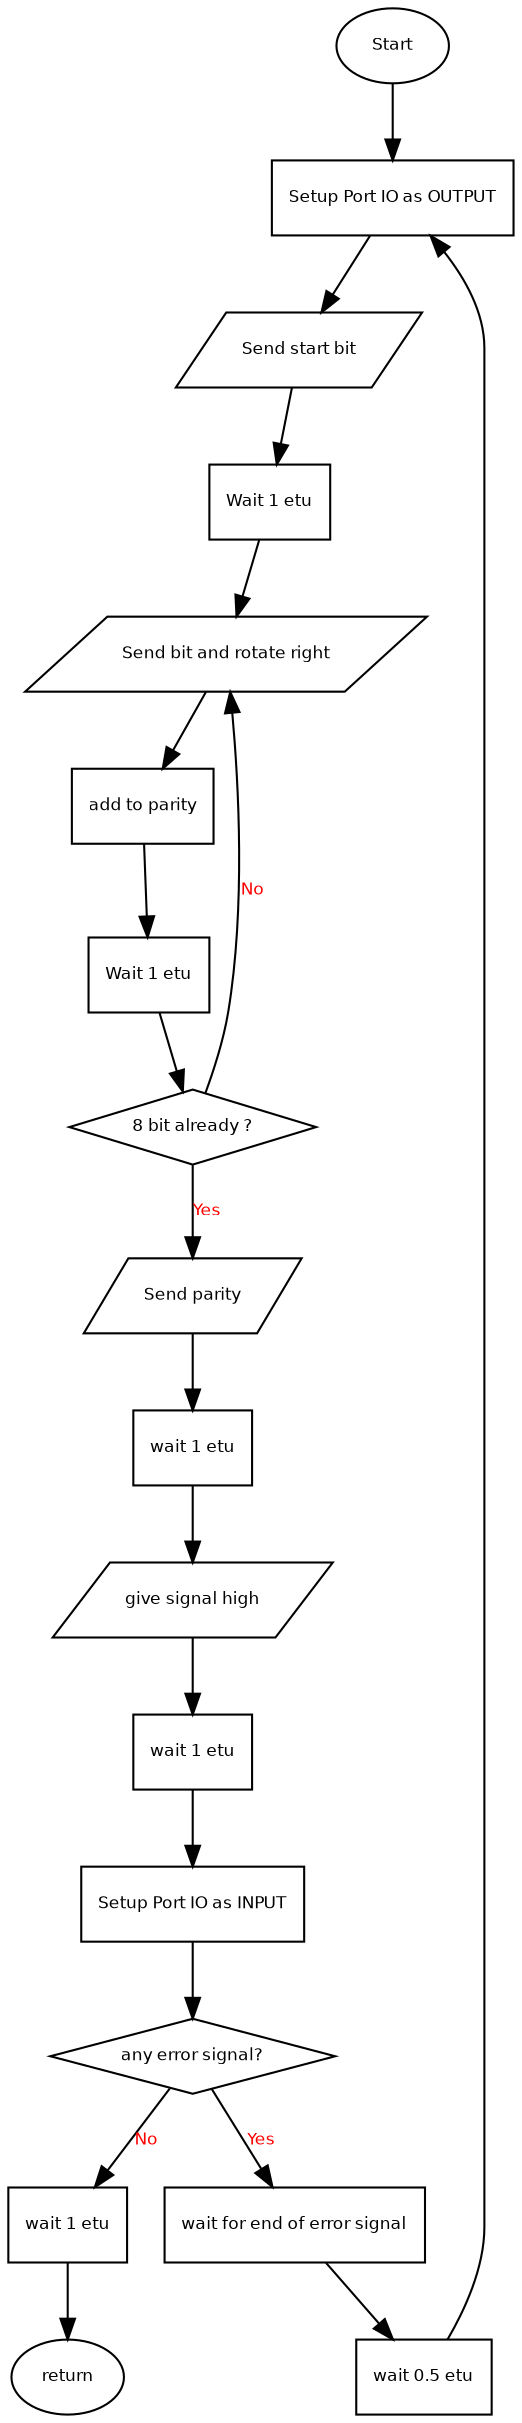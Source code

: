 digraph SendByte {

 node [
         fontname = "Bitstream Vera Sans"
         fontsize = 8
         shape = "record"
     ]

 edge [
         fontname = "Bitstream Vera Sans"
         fontsize = 8
         fontcolor = "Red"
     ]

// all blocks
start [label="Start", shape="oval"];
setup_out [label="Setup Port IO as OUTPUT", shape="box"]
send_start [label="Send start bit", shape="parallelogram"]
wait_0 [label="Wait 1 etu", shape="box"]
send_bit [label="Send bit and rotate right", shape="parallelogram"]
add_to_parity [label="add to parity", shape="box"]
wait_1 [label="Wait 1 etu", shape="box"]
already_8 [label="8 bit already ?", shape="diamond"]
send_parity [label="Send parity", shape="parallelogram"]
wait_2 [label="wait 1 etu", shape="box"]
signal_high [label="give signal high", shape="parallelogram"]
wait_3 [label="wait 1 etu", shape="box"]
setup_in [label="Setup Port IO as INPUT", shape="box"]
error [label="any error signal?", shape="diamond"]
wait_4 [label="wait 1 etu", shape="box"]
return [label="return", shape="oval"]
wait_end [label="wait for end of error signal", shape="box"]
wait_5 [label="wait 0.5 etu", shape="box"]

// relations
start -> setup_out
setup_out -> send_start
send_start -> wait_0
wait_0 -> send_bit
send_bit -> add_to_parity
add_to_parity -> wait_1
wait_1 -> already_8
already_8 -> send_bit [label="No"]
already_8 -> send_parity [label="Yes"]
send_parity -> wait_2
wait_2 -> signal_high
signal_high -> wait_3
wait_3 -> setup_in
setup_in -> error
error -> wait_4 [label="No"]
wait_4 -> return
error -> wait_end [label="Yes"]
wait_end -> wait_5
wait_5 -> setup_out

}